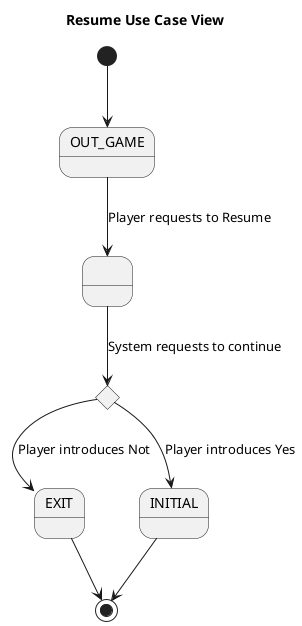 @startuml ResumeUseCaseView
title Resume Use Case View

state OUT_GAME
state EXIT
state INITIAL
state A as " "
state if <<choice>>

[*] --> OUT_GAME
OUT_GAME --> A : Player requests to Resume
A --> if : System requests to continue
    if --> EXIT : Player introduces Not
if --> INITIAL : Player introduces Yes
EXIT --> [*]
INITIAL --> [*]
@enduml